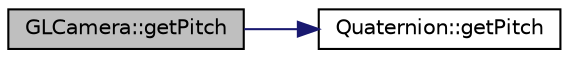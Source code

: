 digraph "GLCamera::getPitch"
{
 // INTERACTIVE_SVG=YES
  edge [fontname="Helvetica",fontsize="10",labelfontname="Helvetica",labelfontsize="10"];
  node [fontname="Helvetica",fontsize="10",shape=record];
  rankdir="LR";
  Node1 [label="GLCamera::getPitch",height=0.2,width=0.4,color="black", fillcolor="grey75", style="filled", fontcolor="black"];
  Node1 -> Node2 [color="midnightblue",fontsize="10",style="solid",fontname="Helvetica"];
  Node2 [label="Quaternion::getPitch",height=0.2,width=0.4,color="black", fillcolor="white", style="filled",URL="$dc/de3/class_quaternion.html#a1cb9a10643c8b4af400a063d0eba3136"];
}
